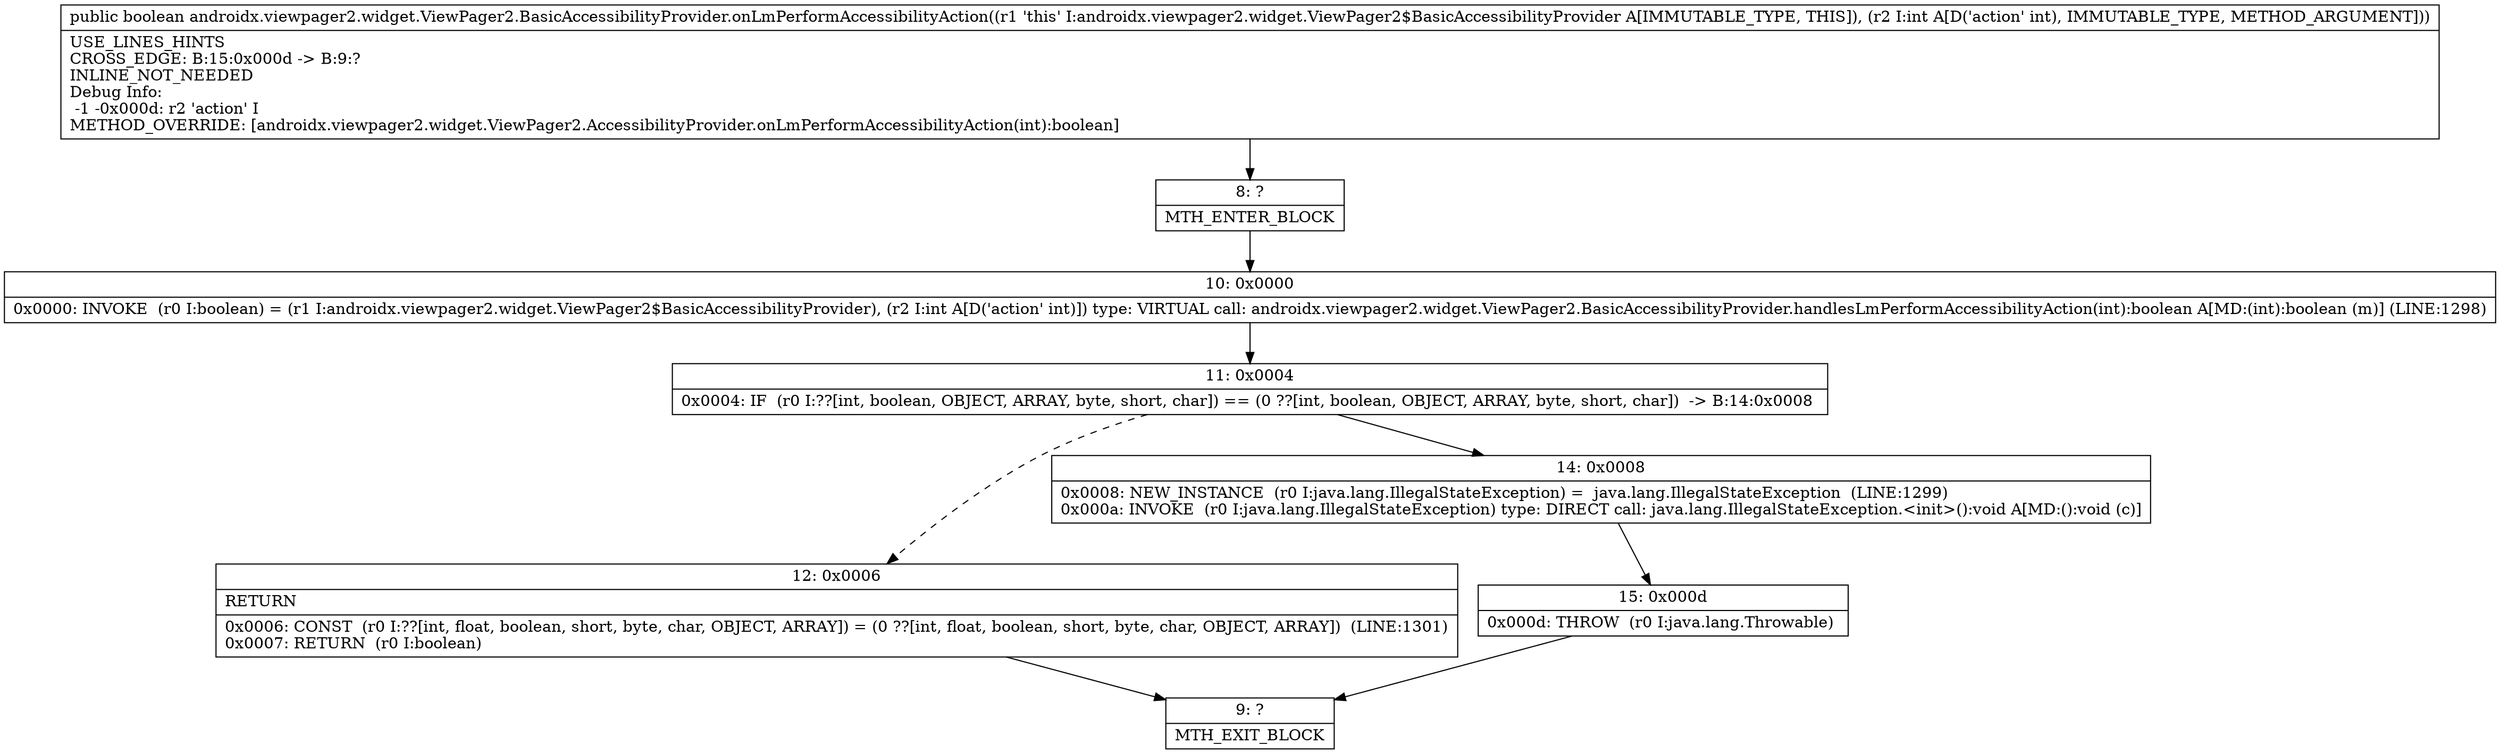 digraph "CFG forandroidx.viewpager2.widget.ViewPager2.BasicAccessibilityProvider.onLmPerformAccessibilityAction(I)Z" {
Node_8 [shape=record,label="{8\:\ ?|MTH_ENTER_BLOCK\l}"];
Node_10 [shape=record,label="{10\:\ 0x0000|0x0000: INVOKE  (r0 I:boolean) = (r1 I:androidx.viewpager2.widget.ViewPager2$BasicAccessibilityProvider), (r2 I:int A[D('action' int)]) type: VIRTUAL call: androidx.viewpager2.widget.ViewPager2.BasicAccessibilityProvider.handlesLmPerformAccessibilityAction(int):boolean A[MD:(int):boolean (m)] (LINE:1298)\l}"];
Node_11 [shape=record,label="{11\:\ 0x0004|0x0004: IF  (r0 I:??[int, boolean, OBJECT, ARRAY, byte, short, char]) == (0 ??[int, boolean, OBJECT, ARRAY, byte, short, char])  \-\> B:14:0x0008 \l}"];
Node_12 [shape=record,label="{12\:\ 0x0006|RETURN\l|0x0006: CONST  (r0 I:??[int, float, boolean, short, byte, char, OBJECT, ARRAY]) = (0 ??[int, float, boolean, short, byte, char, OBJECT, ARRAY])  (LINE:1301)\l0x0007: RETURN  (r0 I:boolean) \l}"];
Node_9 [shape=record,label="{9\:\ ?|MTH_EXIT_BLOCK\l}"];
Node_14 [shape=record,label="{14\:\ 0x0008|0x0008: NEW_INSTANCE  (r0 I:java.lang.IllegalStateException) =  java.lang.IllegalStateException  (LINE:1299)\l0x000a: INVOKE  (r0 I:java.lang.IllegalStateException) type: DIRECT call: java.lang.IllegalStateException.\<init\>():void A[MD:():void (c)]\l}"];
Node_15 [shape=record,label="{15\:\ 0x000d|0x000d: THROW  (r0 I:java.lang.Throwable) \l}"];
MethodNode[shape=record,label="{public boolean androidx.viewpager2.widget.ViewPager2.BasicAccessibilityProvider.onLmPerformAccessibilityAction((r1 'this' I:androidx.viewpager2.widget.ViewPager2$BasicAccessibilityProvider A[IMMUTABLE_TYPE, THIS]), (r2 I:int A[D('action' int), IMMUTABLE_TYPE, METHOD_ARGUMENT]))  | USE_LINES_HINTS\lCROSS_EDGE: B:15:0x000d \-\> B:9:?\lINLINE_NOT_NEEDED\lDebug Info:\l  \-1 \-0x000d: r2 'action' I\lMETHOD_OVERRIDE: [androidx.viewpager2.widget.ViewPager2.AccessibilityProvider.onLmPerformAccessibilityAction(int):boolean]\l}"];
MethodNode -> Node_8;Node_8 -> Node_10;
Node_10 -> Node_11;
Node_11 -> Node_12[style=dashed];
Node_11 -> Node_14;
Node_12 -> Node_9;
Node_14 -> Node_15;
Node_15 -> Node_9;
}

